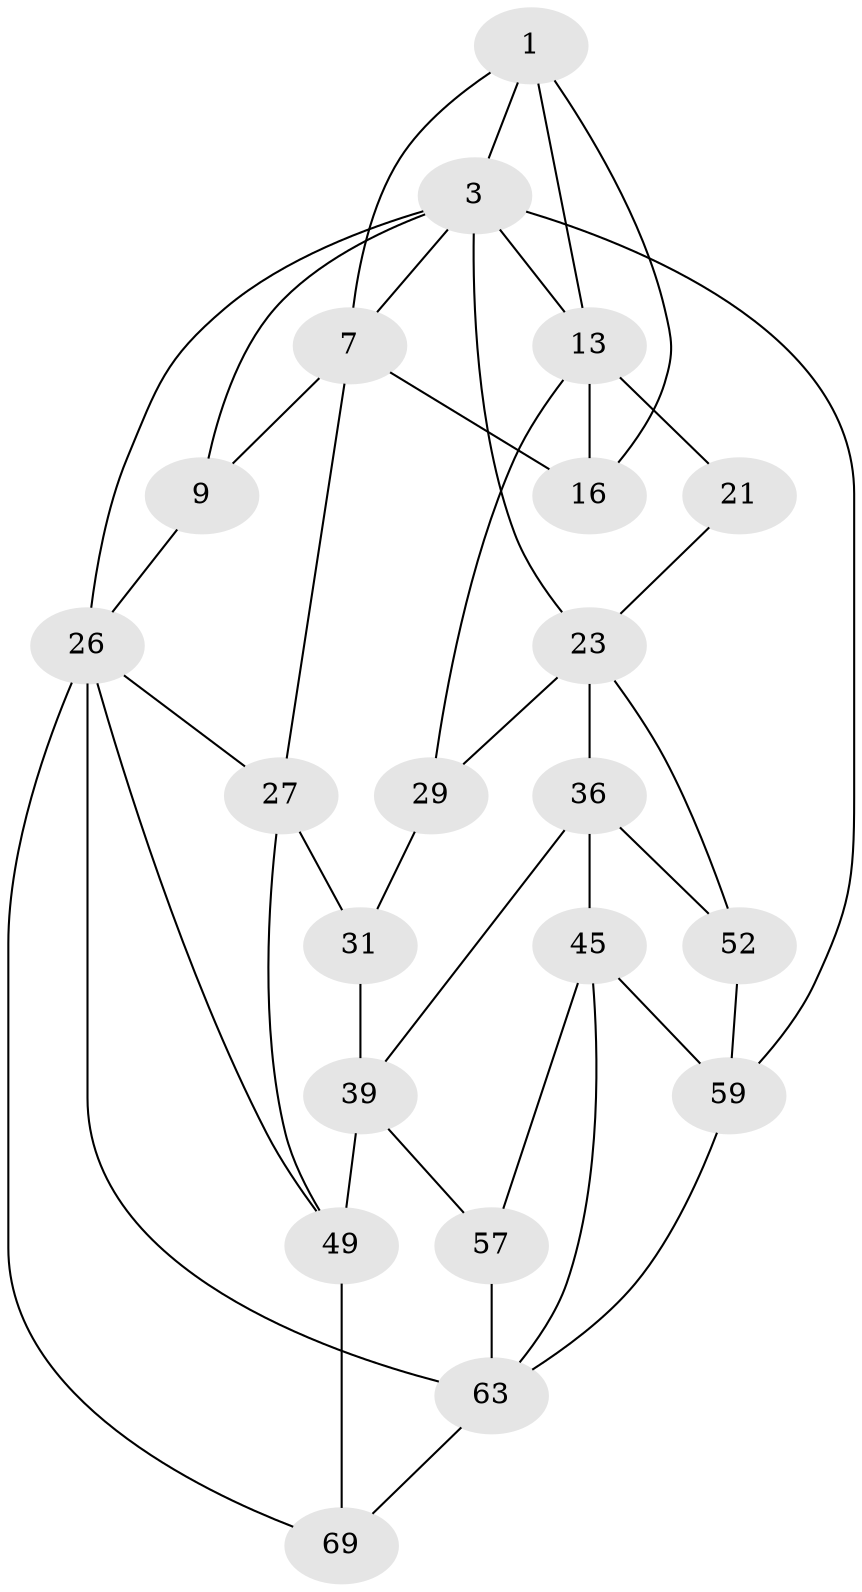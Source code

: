 // original degree distribution, {3: 0.0273972602739726, 4: 0.2328767123287671, 5: 0.547945205479452, 6: 0.1917808219178082}
// Generated by graph-tools (version 1.1) at 2025/21/03/04/25 18:21:13]
// undirected, 21 vertices, 42 edges
graph export_dot {
graph [start="1"]
  node [color=gray90,style=filled];
  1 [pos="+0.4960755148283479+0",super="+2+6"];
  3 [pos="+1+0",super="+4+47+19"];
  7 [pos="+0.27896456046241097+0.042795436599082554",super="+11+8"];
  9 [pos="+0.1625030293330287+0.1641683561652539",super="+10"];
  13 [pos="+0.6897145811947737+0",super="+14+17"];
  16 [pos="+0.4379312251263693+0.20491241060209184"];
  21 [pos="+0.7617744099021433+0.24771950305328644"];
  23 [pos="+1+0.45556582980361326",super="+40+24"];
  26 [pos="+0+0.20133672091998284",super="+70"];
  27 [pos="+0.11686732595212955+0.5166337855851072",super="+28"];
  29 [pos="+0.4785381563203937+0.34934295241624763",super="+30"];
  31 [pos="+0.43103880782391146+0.4516804170097355",super="+32+35"];
  36 [pos="+0.7824876685869319+0.5541760558613481",super="+37+41"];
  39 [pos="+0.6140927203910418+0.6756262125702397",super="+42"];
  45 [pos="+0.6762986562944326+0.7073439997274181",super="+46"];
  49 [pos="+0.35075640363827215+0.760889522128919",super="+50"];
  52 [pos="+0.8335716955121273+0.7504680598367315"];
  57 [pos="+0.5518942932934779+0.7777748282004906",super="+58"];
  59 [pos="+0.9683919060907289+0.7804986888939045",super="+60+67"];
  63 [pos="+0.7061230274678284+0.9535097280271868",super="+64+72"];
  69 [pos="+0.33096906180364144+1"];
  1 -- 3;
  1 -- 13;
  1 -- 16;
  1 -- 7;
  3 -- 26 [weight=2];
  3 -- 9;
  3 -- 7;
  3 -- 59 [weight=2];
  3 -- 13;
  3 -- 23;
  7 -- 16;
  7 -- 9 [weight=2];
  7 -- 27;
  9 -- 26;
  13 -- 16;
  13 -- 29;
  13 -- 21 [weight=2];
  21 -- 23;
  23 -- 52;
  23 -- 29 [weight=2];
  23 -- 36 [weight=2];
  26 -- 69;
  26 -- 27;
  26 -- 63;
  26 -- 49;
  27 -- 31;
  27 -- 49;
  29 -- 31 [weight=2];
  31 -- 39 [weight=2];
  36 -- 39;
  36 -- 45 [weight=3];
  36 -- 52;
  39 -- 49 [weight=3];
  39 -- 57;
  45 -- 59;
  45 -- 57;
  45 -- 63;
  49 -- 69;
  52 -- 59;
  57 -- 63 [weight=2];
  59 -- 63 [weight=2];
  63 -- 69;
}
